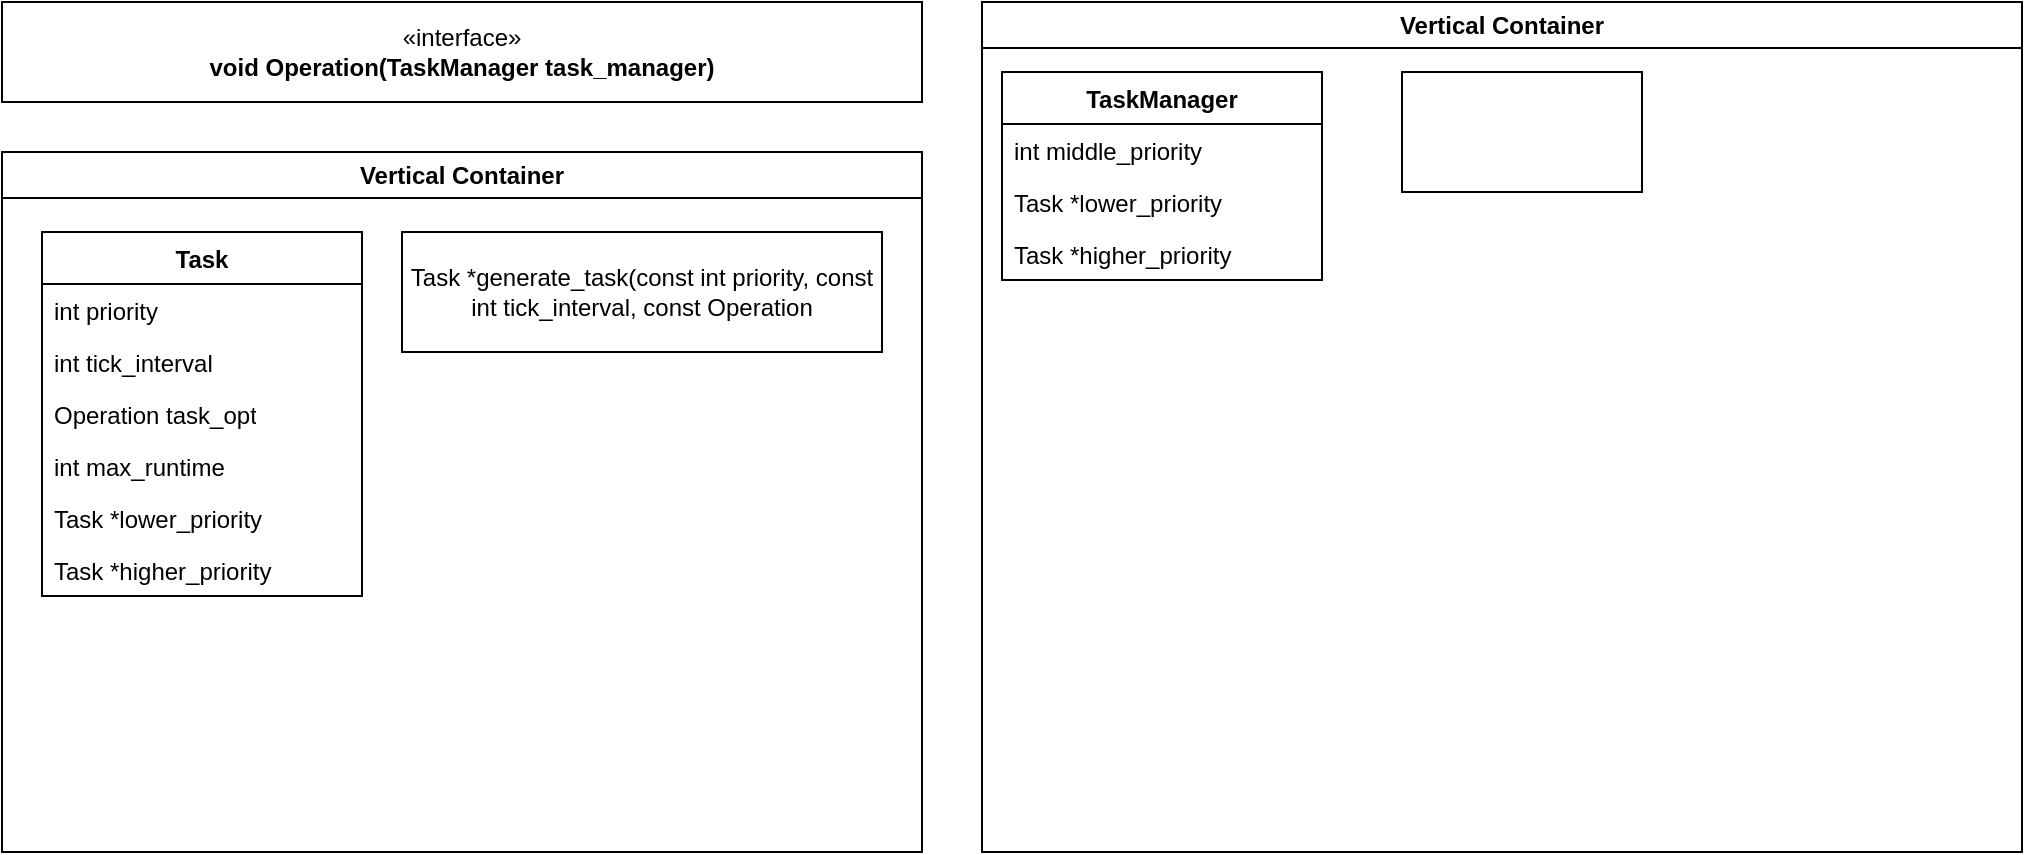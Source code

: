 <mxfile version="24.2.5" type="device">
  <diagram name="Page-1" id="66xErbalUjKLUN06YY8X">
    <mxGraphModel dx="1364" dy="843" grid="1" gridSize="10" guides="1" tooltips="1" connect="1" arrows="1" fold="1" page="1" pageScale="1" pageWidth="850" pageHeight="1100" math="0" shadow="0">
      <root>
        <mxCell id="0" />
        <mxCell id="1" parent="0" />
        <mxCell id="EcnW9ldfxfrg1pK1NZk_-1" value="Task" style="swimlane;fontStyle=1;align=center;verticalAlign=top;childLayout=stackLayout;horizontal=1;startSize=26;horizontalStack=0;resizeParent=1;resizeParentMax=0;resizeLast=0;collapsible=1;marginBottom=0;whiteSpace=wrap;html=1;" vertex="1" parent="1">
          <mxGeometry x="40" y="120" width="160" height="182" as="geometry" />
        </mxCell>
        <mxCell id="EcnW9ldfxfrg1pK1NZk_-2" value="int priority" style="text;strokeColor=none;fillColor=none;align=left;verticalAlign=top;spacingLeft=4;spacingRight=4;overflow=hidden;rotatable=0;points=[[0,0.5],[1,0.5]];portConstraint=eastwest;whiteSpace=wrap;html=1;" vertex="1" parent="EcnW9ldfxfrg1pK1NZk_-1">
          <mxGeometry y="26" width="160" height="26" as="geometry" />
        </mxCell>
        <mxCell id="EcnW9ldfxfrg1pK1NZk_-5" value="int tick_interval" style="text;strokeColor=none;fillColor=none;align=left;verticalAlign=top;spacingLeft=4;spacingRight=4;overflow=hidden;rotatable=0;points=[[0,0.5],[1,0.5]];portConstraint=eastwest;whiteSpace=wrap;html=1;" vertex="1" parent="EcnW9ldfxfrg1pK1NZk_-1">
          <mxGeometry y="52" width="160" height="26" as="geometry" />
        </mxCell>
        <mxCell id="EcnW9ldfxfrg1pK1NZk_-6" value="Operation task_opt" style="text;strokeColor=none;fillColor=none;align=left;verticalAlign=top;spacingLeft=4;spacingRight=4;overflow=hidden;rotatable=0;points=[[0,0.5],[1,0.5]];portConstraint=eastwest;whiteSpace=wrap;html=1;" vertex="1" parent="EcnW9ldfxfrg1pK1NZk_-1">
          <mxGeometry y="78" width="160" height="26" as="geometry" />
        </mxCell>
        <mxCell id="EcnW9ldfxfrg1pK1NZk_-7" value="int max_runtime" style="text;strokeColor=none;fillColor=none;align=left;verticalAlign=top;spacingLeft=4;spacingRight=4;overflow=hidden;rotatable=0;points=[[0,0.5],[1,0.5]];portConstraint=eastwest;whiteSpace=wrap;html=1;" vertex="1" parent="EcnW9ldfxfrg1pK1NZk_-1">
          <mxGeometry y="104" width="160" height="26" as="geometry" />
        </mxCell>
        <mxCell id="EcnW9ldfxfrg1pK1NZk_-8" value="Task *lower_priority" style="text;strokeColor=none;fillColor=none;align=left;verticalAlign=top;spacingLeft=4;spacingRight=4;overflow=hidden;rotatable=0;points=[[0,0.5],[1,0.5]];portConstraint=eastwest;whiteSpace=wrap;html=1;" vertex="1" parent="EcnW9ldfxfrg1pK1NZk_-1">
          <mxGeometry y="130" width="160" height="26" as="geometry" />
        </mxCell>
        <mxCell id="EcnW9ldfxfrg1pK1NZk_-9" value="Task *higher_priority" style="text;strokeColor=none;fillColor=none;align=left;verticalAlign=top;spacingLeft=4;spacingRight=4;overflow=hidden;rotatable=0;points=[[0,0.5],[1,0.5]];portConstraint=eastwest;whiteSpace=wrap;html=1;" vertex="1" parent="EcnW9ldfxfrg1pK1NZk_-1">
          <mxGeometry y="156" width="160" height="26" as="geometry" />
        </mxCell>
        <mxCell id="EcnW9ldfxfrg1pK1NZk_-14" value="«interface»&lt;br&gt;&lt;b&gt;void Operation(TaskManager task_manager)&lt;/b&gt;" style="html=1;whiteSpace=wrap;" vertex="1" parent="1">
          <mxGeometry x="20" y="5" width="460" height="50" as="geometry" />
        </mxCell>
        <mxCell id="EcnW9ldfxfrg1pK1NZk_-25" value="Vertical Container" style="swimlane;whiteSpace=wrap;html=1;" vertex="1" parent="1">
          <mxGeometry x="510" y="5" width="520" height="425" as="geometry" />
        </mxCell>
        <mxCell id="EcnW9ldfxfrg1pK1NZk_-15" value="TaskManager" style="swimlane;fontStyle=1;align=center;verticalAlign=top;childLayout=stackLayout;horizontal=1;startSize=26;horizontalStack=0;resizeParent=1;resizeParentMax=0;resizeLast=0;collapsible=1;marginBottom=0;whiteSpace=wrap;html=1;" vertex="1" parent="EcnW9ldfxfrg1pK1NZk_-25">
          <mxGeometry x="10" y="35" width="160" height="104" as="geometry" />
        </mxCell>
        <mxCell id="EcnW9ldfxfrg1pK1NZk_-16" value="int middle_priority" style="text;strokeColor=none;fillColor=none;align=left;verticalAlign=top;spacingLeft=4;spacingRight=4;overflow=hidden;rotatable=0;points=[[0,0.5],[1,0.5]];portConstraint=eastwest;whiteSpace=wrap;html=1;" vertex="1" parent="EcnW9ldfxfrg1pK1NZk_-15">
          <mxGeometry y="26" width="160" height="26" as="geometry" />
        </mxCell>
        <mxCell id="EcnW9ldfxfrg1pK1NZk_-24" value="Task *lower_priority" style="text;strokeColor=none;fillColor=none;align=left;verticalAlign=top;spacingLeft=4;spacingRight=4;overflow=hidden;rotatable=0;points=[[0,0.5],[1,0.5]];portConstraint=eastwest;whiteSpace=wrap;html=1;" vertex="1" parent="EcnW9ldfxfrg1pK1NZk_-15">
          <mxGeometry y="52" width="160" height="26" as="geometry" />
        </mxCell>
        <mxCell id="EcnW9ldfxfrg1pK1NZk_-23" value="Task *higher_priority" style="text;strokeColor=none;fillColor=none;align=left;verticalAlign=top;spacingLeft=4;spacingRight=4;overflow=hidden;rotatable=0;points=[[0,0.5],[1,0.5]];portConstraint=eastwest;whiteSpace=wrap;html=1;" vertex="1" parent="EcnW9ldfxfrg1pK1NZk_-15">
          <mxGeometry y="78" width="160" height="26" as="geometry" />
        </mxCell>
        <mxCell id="EcnW9ldfxfrg1pK1NZk_-26" value="" style="rounded=0;whiteSpace=wrap;html=1;" vertex="1" parent="EcnW9ldfxfrg1pK1NZk_-25">
          <mxGeometry x="210" y="35" width="120" height="60" as="geometry" />
        </mxCell>
        <mxCell id="EcnW9ldfxfrg1pK1NZk_-27" value="Vertical Container" style="swimlane;whiteSpace=wrap;html=1;" vertex="1" parent="1">
          <mxGeometry x="20" y="80" width="460" height="350" as="geometry" />
        </mxCell>
        <mxCell id="EcnW9ldfxfrg1pK1NZk_-28" value="Task *generate_task(const int priority, const int tick_interval, const Operation" style="rounded=0;whiteSpace=wrap;html=1;" vertex="1" parent="EcnW9ldfxfrg1pK1NZk_-27">
          <mxGeometry x="200" y="40" width="240" height="60" as="geometry" />
        </mxCell>
      </root>
    </mxGraphModel>
  </diagram>
</mxfile>
